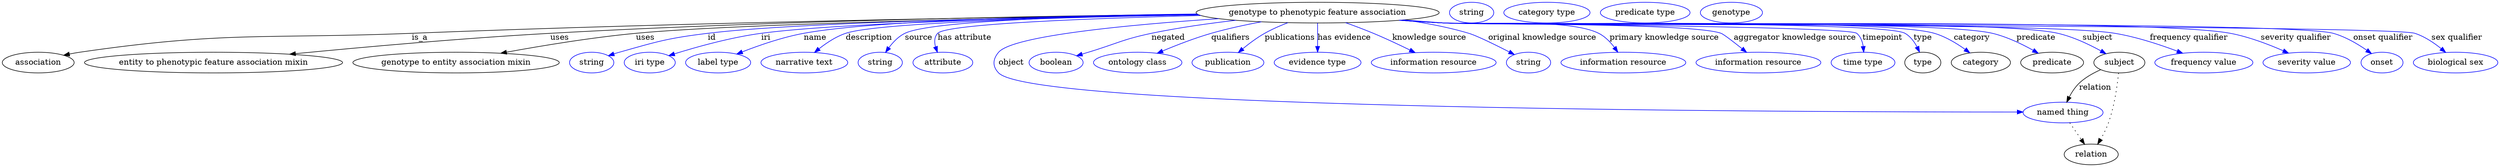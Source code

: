 digraph {
	graph [bb="0,0,4338.8,283"];
	node [label="\N"];
	"genotype to phenotypic feature association"	[height=0.5,
		label="genotype to phenotypic feature association",
		pos="2286.4,265",
		width=5.8675];
	association	[height=0.5,
		pos="62.394,178",
		width=1.7332];
	"genotype to phenotypic feature association" -> association	[label=is_a,
		lp="726.39,221.5",
		pos="e,106.71,190.75 2078.5,261.68 1777.2,257.79 1201.8,248.41 712.39,229 455.29,218.81 389.02,233.04 134.39,196 128.61,195.16 122.61,\
194.08 116.66,192.87"];
	"entity to phenotypic feature association mixin"	[height=0.5,
		pos="367.39,178",
		width=6.2286];
	"genotype to phenotypic feature association" -> "entity to phenotypic feature association mixin"	[label=uses,
		lp="969.89,221.5",
		pos="e,499.9,192.55 2077.3,262.31 1814.7,259.32 1350.4,251.13 953.39,229 801.83,220.55 628.68,205.05 510.12,193.54"];
	"genotype to entity association mixin"	[height=0.5,
		pos="789.39,178",
		width=4.9829];
	"genotype to phenotypic feature association" -> "genotype to entity association mixin"	[label=uses,
		lp="1118.9,221.5",
		pos="e,867.18,194.29 2080.1,261.11 1792.6,256.52 1285.8,246.29 1102.4,229 1026,221.8 939.91,207.6 877.4,196.17"];
	id	[color=blue,
		height=0.5,
		label=string,
		pos="1025.4,178",
		width=1.0652];
	"genotype to phenotypic feature association" -> id	[color=blue,
		label=id,
		lp="1234.4,221.5",
		pos="e,1054.4,189.95 2078.9,261.53 1818.4,257.65 1386.2,248.49 1227.4,229 1157.9,220.48 1140.7,215.06 1073.4,196 1070.3,195.12 1067.1,\
194.15 1063.9,193.12",
		style=solid];
	iri	[color=blue,
		height=0.5,
		label="iri type",
		pos="1126.4,178",
		width=1.2277];
	"genotype to phenotypic feature association" -> iri	[color=blue,
		label=iri,
		lp="1328.4,221.5",
		pos="e,1159.6,190.13 2079.7,261.2 1840.5,257.13 1461.6,247.9 1320.4,229 1267.5,221.93 1208.4,205.39 1169.5,193.27",
		style=solid];
	name	[color=blue,
		height=0.5,
		label="label type",
		pos="1245.4,178",
		width=1.5707];
	"genotype to phenotypic feature association" -> name	[color=blue,
		label=name,
		lp="1413.4,221.5",
		pos="e,1277.6,192.88 2076.8,262.69 1854.9,260.08 1519.5,252.26 1393.4,229 1356.5,222.19 1316.2,208.14 1287.1,196.66",
		style=solid];
	description	[color=blue,
		height=0.5,
		label="narrative text",
		pos="1395.4,178",
		width=2.0943];
	"genotype to phenotypic feature association" -> description	[color=blue,
		label=description,
		lp="1506.9,221.5",
		pos="e,1412.8,195.56 2079.7,261.22 1855.7,257.26 1522.8,248.21 1466.4,229 1449.7,223.3 1433.3,212.33 1420.6,202.11",
		style=solid];
	source	[color=blue,
		height=0.5,
		label=string,
		pos="1527.4,178",
		width=1.0652];
	"genotype to phenotypic feature association" -> source	[color=blue,
		label=source,
		lp="1593.4,221.5",
		pos="e,1536.4,195.66 2077.5,262.26 1882.1,259.26 1614,251.12 1569.4,229 1558.4,223.52 1549.1,213.68 1542.1,204.17",
		style=solid];
	"has attribute"	[color=blue,
		height=0.5,
		label=attribute,
		pos="1635.4,178",
		width=1.4443];
	"genotype to phenotypic feature association" -> "has attribute"	[color=blue,
		label="has attribute",
		lp="1673.4,221.5",
		pos="e,1625.9,195.92 2083.3,259.93 1895.3,255.13 1642.2,245.63 1626.4,229 1620.5,222.74 1620.4,213.98 1622.5,205.53",
		style=solid];
	object	[color=blue,
		height=0.5,
		label="named thing",
		pos="3583.4,91",
		width=1.9318];
	"genotype to phenotypic feature association" -> object	[color=blue,
		label=object,
		lp="1754.4,178",
		pos="e,3513.8,91.887 2114.8,254.47 1961.5,244.11 1757.2,225.06 1732.4,196 1722,183.82 1721.3,171.52 1732.4,160 1794.7,95.375 3156.7,91.753 \
3503.6,91.882",
		style=solid];
	negated	[color=blue,
		height=0.5,
		label=boolean,
		pos="1832.4,178",
		width=1.2999];
	"genotype to phenotypic feature association" -> negated	[color=blue,
		label=negated,
		lp="2026.4,221.5",
		pos="e,1867.6,189.93 2144.1,251.66 2097.1,246.29 2044.8,238.9 1997.4,229 1947.4,218.56 1936.2,210.87 1887.4,196 1884.1,194.99 1880.7,\
193.95 1877.2,192.9",
		style=solid];
	qualifiers	[color=blue,
		height=0.5,
		label="ontology class",
		pos="1973.4,178",
		width=2.1304];
	"genotype to phenotypic feature association" -> qualifiers	[color=blue,
		label=qualifiers,
		lp="2134.9,221.5",
		pos="e,2007.3,194.24 2188.6,249 2160.2,243.71 2129.4,237.03 2101.4,229 2072.5,220.71 2041.1,208.5 2016.7,198.21",
		style=solid];
	publications	[color=blue,
		height=0.5,
		label=publication,
		pos="2130.4,178",
		width=1.7332];
	"genotype to phenotypic feature association" -> publications	[color=blue,
		label=publications,
		lp="2238.4,221.5",
		pos="e,2148.4,195.45 2234.5,247.38 2221.1,242.24 2206.9,236.05 2194.4,229 2181,221.42 2167.3,211.19 2156.1,201.95",
		style=solid];
	"has evidence"	[color=blue,
		height=0.5,
		label="evidence type",
		pos="2286.4,178",
		width=2.0943];
	"genotype to phenotypic feature association" -> "has evidence"	[color=blue,
		label="has evidence",
		lp="2332.9,221.5",
		pos="e,2286.4,196.18 2286.4,246.8 2286.4,235.16 2286.4,219.55 2286.4,206.24",
		style=solid];
	"knowledge source"	[color=blue,
		height=0.5,
		label="information resource",
		pos="2488.4,178",
		width=3.015];
	"genotype to phenotypic feature association" -> "knowledge source"	[color=blue,
		label="knowledge source",
		lp="2480.9,221.5",
		pos="e,2456.1,195.37 2335.1,247.48 2350.7,241.92 2367.9,235.48 2383.4,229 2404.7,220.11 2427.9,209.19 2447.1,199.83",
		style=solid];
	"original knowledge source"	[color=blue,
		height=0.5,
		label=string,
		pos="2653.4,178",
		width=1.0652];
	"genotype to phenotypic feature association" -> "original knowledge source"	[color=blue,
		label="original knowledge source",
		lp="2677.4,221.5",
		pos="e,2628.9,191.91 2436.6,252.31 2473.9,247.15 2513.5,239.71 2549.4,229 2563.4,224.83 2595,209.26 2619.8,196.59",
		style=solid];
	"primary knowledge source"	[color=blue,
		height=0.5,
		label="information resource",
		pos="2818.4,178",
		width=3.015];
	"genotype to phenotypic feature association" -> "primary knowledge source"	[color=blue,
		label="primary knowledge source",
		lp="2889.4,221.5",
		pos="e,2808.7,196.08 2436.2,252.28 2460,250.47 2484.4,248.66 2507.4,247 2566.9,242.71 2722,255.7 2775.4,229 2786.4,223.51 2795.7,213.85 \
2802.8,204.48",
		style=solid];
	"aggregator knowledge source"	[color=blue,
		height=0.5,
		label="information resource",
		pos="3053.4,178",
		width=3.015];
	"genotype to phenotypic feature association" -> "aggregator knowledge source"	[color=blue,
		label="aggregator knowledge source",
		lp="3116.9,221.5",
		pos="e,3032.8,195.87 2432.3,251.96 2457.3,250.13 2483.1,248.39 2507.4,247 2560.8,243.95 2938.1,247.17 2988.4,229 2992.8,227.42 3009.5,\
214.5 3024.9,202.19",
		style=solid];
	timepoint	[color=blue,
		height=0.5,
		label="time type",
		pos="3235.4,178",
		width=1.5346];
	"genotype to phenotypic feature association" -> timepoint	[color=blue,
		label=timepoint,
		lp="3269.4,221.5",
		pos="e,3236.6,196.1 2430.5,251.84 2456.1,249.98 2482.5,248.27 2507.4,247 2527.3,245.99 3209,241.68 3224.4,229 3231.1,223.45 3234.3,214.81 \
3235.7,206.27",
		style=solid];
	type	[height=0.5,
		pos="3339.4,178",
		width=0.86659];
	"genotype to phenotypic feature association" -> type	[color=blue,
		label=type,
		lp="3339.4,221.5",
		pos="e,3333.7,196.12 2430.2,251.8 2455.9,249.95 2482.4,248.24 2507.4,247 2551.9,244.79 3269.7,251.08 3308.4,229 3317.6,223.73 3324.5,\
214.51 3329.3,205.4",
		style=solid];
	category	[height=0.5,
		pos="3440.4,178",
		width=1.4263];
	"genotype to phenotypic feature association" -> category	[color=blue,
		label=category,
		lp="3424.9,221.5",
		pos="e,3421.2,194.98 2430.2,251.78 2455.9,249.92 2482.4,248.22 2507.4,247 2602,242.37 3268.6,255.81 3359.4,229 3378.7,223.29 3398,211.66 \
3413,201.05",
		style=solid];
	predicate	[height=0.5,
		pos="3564.4,178",
		width=1.5165];
	"genotype to phenotypic feature association" -> predicate	[color=blue,
		label=predicate,
		lp="3536.4,221.5",
		pos="e,3540.3,194.28 2429.9,251.75 2455.7,249.89 2482.3,248.2 2507.4,247 2613.2,241.94 3357.4,253.51 3460.4,229 3485.5,223.04 3511.6,\
210.44 3531.4,199.39",
		style=solid];
	subject	[height=0.5,
		pos="3681.4,178",
		width=1.2277];
	"genotype to phenotypic feature association" -> subject	[color=blue,
		label=subject,
		lp="3643.4,221.5",
		pos="e,3658.2,193.34 2429.6,251.73 2455.5,249.87 2482.2,248.18 2507.4,247 2625.8,241.45 3458.9,255.69 3574.4,229 3600.9,222.88 3628.7,\
209.67 3649.3,198.37",
		style=solid];
	"frequency qualifier"	[color=blue,
		height=0.5,
		label="frequency value",
		pos="3828.4,178",
		width=2.3651];
	"genotype to phenotypic feature association" -> "frequency qualifier"	[color=blue,
		label="frequency qualifier",
		lp="3802.4,221.5",
		pos="e,3791.6,194.3 2429.3,251.72 2455.2,249.85 2482.1,248.17 2507.4,247 2636.8,241.03 3545.6,250.12 3673.4,229 3710.9,222.8 3751.8,209.32 \
3782.1,197.92",
		style=solid];
	"severity qualifier"	[color=blue,
		height=0.5,
		label="severity value",
		pos="4007.4,178",
		width=2.1123];
	"genotype to phenotypic feature association" -> "severity qualifier"	[color=blue,
		label="severity qualifier",
		lp="3988.4,221.5",
		pos="e,3975.8,194.45 2429,251.69 2455,249.82 2482,248.14 2507.4,247 2659.1,240.17 3725.1,257.15 3874.4,229 3906.3,222.98 3940.6,209.93 \
3966.3,198.66",
		style=solid];
	"onset qualifier"	[color=blue,
		height=0.5,
		label=onset,
		pos="4137.4,178",
		width=1.011];
	"genotype to phenotypic feature association" -> "onset qualifier"	[color=blue,
		label="onset qualifier",
		lp="4139.9,221.5",
		pos="e,4119,193.83 2428.7,251.68 2454.8,249.81 2481.9,248.13 2507.4,247 2593.2,243.2 3970.7,252.26 4053.4,229 4074.2,223.14 4095.1,210.73 \
4110.9,199.74",
		style=solid];
	"sex qualifier"	[color=blue,
		height=0.5,
		label="biological sex",
		pos="4265.4,178",
		width=2.0401];
	"genotype to phenotypic feature association" -> "sex qualifier"	[color=blue,
		label="sex qualifier",
		lp="4268.4,221.5",
		pos="e,4248.4,195.75 2428.7,251.66 2454.8,249.79 2481.9,248.11 2507.4,247 2554.2,244.95 4150.8,243.55 4195.4,229 4212,223.56 4228.1,212.61 \
4240.7,202.34",
		style=solid];
	relation	[height=0.5,
		pos="3632.4,18",
		width=1.2999];
	object -> relation	[pos="e,3620.9,35.705 3595,73.174 3601,64.509 3608.4,53.768 3615,44.141",
		style=dotted];
	association_type	[color=blue,
		height=0.5,
		label=string,
		pos="2554.4,265",
		width=1.0652];
	association_category	[color=blue,
		height=0.5,
		label="category type",
		pos="2685.4,265",
		width=2.0762];
	"genotype to phenotypic feature association_predicate"	[color=blue,
		height=0.5,
		label="predicate type",
		pos="2856.4,265",
		width=2.1665];
	subject -> object	[label=relation,
		lp="3639.4,134.5",
		pos="e,3589.8,108.97 3648.9,165.59 3636.1,159.94 3622,152.13 3611.4,142 3604.4,135.31 3598.7,126.48 3594.3,118.1"];
	subject -> relation	[pos="e,3643.6,35.828 3680,159.99 3677.9,139.02 3673,102.55 3662.4,73 3658.9,63.258 3653.8,53.189 3648.8,44.423",
		style=dotted];
	"genotype to phenotypic feature association_subject"	[color=blue,
		height=0.5,
		label=genotype,
		pos="3006.4,265",
		width=1.4985];
}
